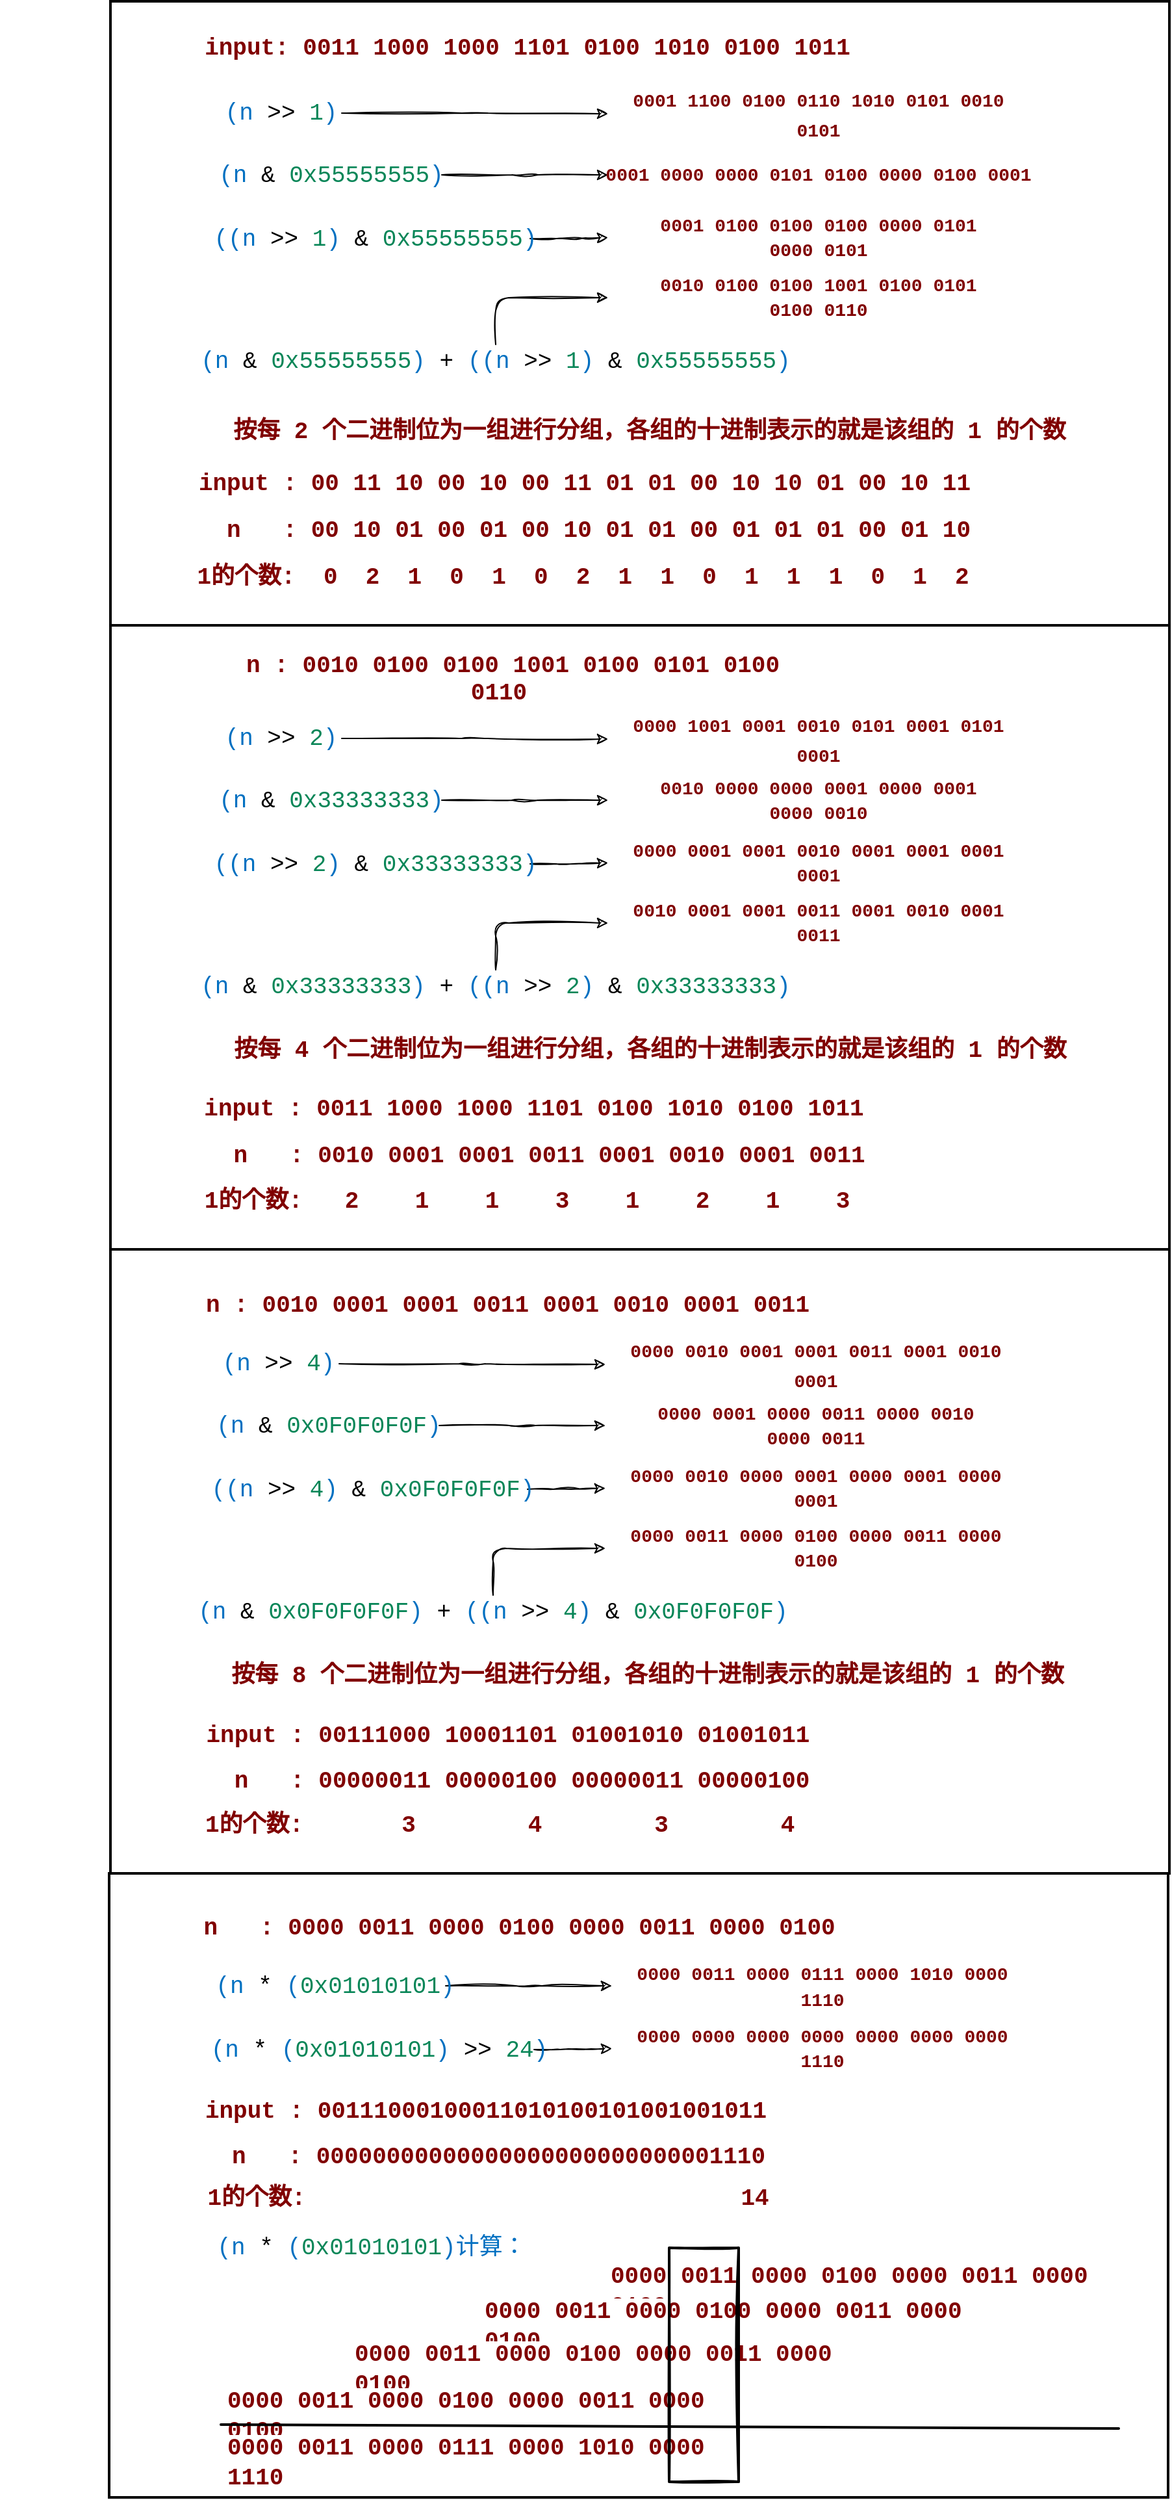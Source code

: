 <mxfile version="18.0.3" type="github">
  <diagram id="TyiRwvARTlcHj0YqI167" name="Page-1">
    <mxGraphModel dx="1642" dy="884" grid="0" gridSize="12" guides="1" tooltips="1" connect="1" arrows="1" fold="1" page="0" pageScale="1" pageWidth="827" pageHeight="1169" math="0" shadow="0">
      <root>
        <mxCell id="0" />
        <mxCell id="1" parent="0" />
        <mxCell id="M0y0zlbj2SUJRoKViv4J-244" value="" style="rounded=0;whiteSpace=wrap;html=1;sketch=0;fontSize=18;strokeWidth=2;fillColor=none;" vertex="1" parent="1">
          <mxGeometry x="-144" y="1296" width="815" height="480" as="geometry" />
        </mxCell>
        <mxCell id="M0y0zlbj2SUJRoKViv4J-130" value="&lt;div style=&quot;font-family: Consolas, &amp;quot;Courier New&amp;quot;, monospace; line-height: 19px;&quot;&gt;&lt;span style=&quot;color: rgb(128, 0, 0); font-weight: bold;&quot;&gt;&lt;font style=&quot;font-size: 18px;&quot;&gt;input:&amp;nbsp;0011&amp;nbsp;1000&amp;nbsp;1000&amp;nbsp;1101&amp;nbsp;0100&amp;nbsp;1010&amp;nbsp;0100&amp;nbsp;1011&lt;/font&gt;&lt;/span&gt;&lt;/div&gt;" style="text;html=1;strokeColor=none;fillColor=none;align=center;verticalAlign=middle;whiteSpace=wrap;rounded=0;sketch=1;" vertex="1" parent="1">
          <mxGeometry x="-60" y="-120" width="476" height="26" as="geometry" />
        </mxCell>
        <mxCell id="M0y0zlbj2SUJRoKViv4J-140" value="" style="edgeStyle=orthogonalEdgeStyle;sketch=1;orthogonalLoop=1;jettySize=auto;html=1;fontSize=18;" edge="1" parent="1" source="M0y0zlbj2SUJRoKViv4J-135" target="M0y0zlbj2SUJRoKViv4J-139">
          <mxGeometry relative="1" as="geometry" />
        </mxCell>
        <mxCell id="M0y0zlbj2SUJRoKViv4J-135" value="&lt;span style=&quot;font-family: Consolas, &amp;quot;Courier New&amp;quot;, monospace; color: rgb(0, 112, 193);&quot;&gt;(n&amp;nbsp;&lt;/span&gt;&lt;span style=&quot;font-family: Consolas, &amp;quot;Courier New&amp;quot;, monospace;&quot;&gt;&amp;amp;&lt;/span&gt;&lt;span style=&quot;font-family: Consolas, &amp;quot;Courier New&amp;quot;, monospace; color: rgb(0, 112, 193);&quot;&gt;&amp;nbsp;&lt;/span&gt;&lt;span style=&quot;font-family: Consolas, &amp;quot;Courier New&amp;quot;, monospace; color: rgb(9, 134, 88);&quot;&gt;0x55555555&lt;/span&gt;&lt;span style=&quot;font-family: Consolas, &amp;quot;Courier New&amp;quot;, monospace; color: rgb(0, 112, 193);&quot;&gt;)&lt;/span&gt;" style="text;html=1;strokeColor=none;fillColor=none;align=center;verticalAlign=middle;whiteSpace=wrap;rounded=0;sketch=1;fontSize=18;" vertex="1" parent="1">
          <mxGeometry x="-58" y="-26" width="170" height="31" as="geometry" />
        </mxCell>
        <mxCell id="M0y0zlbj2SUJRoKViv4J-146" value="" style="edgeStyle=orthogonalEdgeStyle;sketch=1;orthogonalLoop=1;jettySize=auto;html=1;fontSize=18;" edge="1" parent="1" source="M0y0zlbj2SUJRoKViv4J-136" target="M0y0zlbj2SUJRoKViv4J-145">
          <mxGeometry relative="1" as="geometry" />
        </mxCell>
        <mxCell id="M0y0zlbj2SUJRoKViv4J-136" value="&lt;span style=&quot;font-family: Consolas, &amp;quot;Courier New&amp;quot;, monospace; color: rgb(0, 112, 193);&quot;&gt;(n&amp;nbsp;&lt;/span&gt;&lt;span style=&quot;font-family: Consolas, &amp;quot;Courier New&amp;quot;, monospace;&quot;&gt;&amp;gt;&amp;gt;&lt;/span&gt;&lt;span style=&quot;font-family: Consolas, &amp;quot;Courier New&amp;quot;, monospace; color: rgb(0, 112, 193);&quot;&gt;&amp;nbsp;&lt;/span&gt;&lt;span style=&quot;font-family: Consolas, &amp;quot;Courier New&amp;quot;, monospace; color: rgb(9, 134, 88);&quot;&gt;1&lt;/span&gt;&lt;span style=&quot;font-family: Consolas, &amp;quot;Courier New&amp;quot;, monospace; color: rgb(0, 112, 193);&quot;&gt;)&lt;/span&gt;" style="text;html=1;strokeColor=none;fillColor=none;align=center;verticalAlign=middle;whiteSpace=wrap;rounded=0;sketch=1;fontSize=18;" vertex="1" parent="1">
          <mxGeometry x="-58" y="-74" width="93" height="32" as="geometry" />
        </mxCell>
        <mxCell id="M0y0zlbj2SUJRoKViv4J-149" value="" style="edgeStyle=orthogonalEdgeStyle;sketch=1;orthogonalLoop=1;jettySize=auto;html=1;fontSize=14;" edge="1" parent="1" source="M0y0zlbj2SUJRoKViv4J-137" target="M0y0zlbj2SUJRoKViv4J-148">
          <mxGeometry relative="1" as="geometry" />
        </mxCell>
        <mxCell id="M0y0zlbj2SUJRoKViv4J-137" value="&lt;span style=&quot;font-family: Consolas, &amp;quot;Courier New&amp;quot;, monospace; color: rgb(0, 112, 193);&quot;&gt;((n&amp;nbsp;&lt;/span&gt;&lt;span style=&quot;font-family: Consolas, &amp;quot;Courier New&amp;quot;, monospace;&quot;&gt;&amp;gt;&amp;gt;&lt;/span&gt;&lt;span style=&quot;font-family: Consolas, &amp;quot;Courier New&amp;quot;, monospace; color: rgb(0, 112, 193);&quot;&gt;&amp;nbsp;&lt;/span&gt;&lt;span style=&quot;font-family: Consolas, &amp;quot;Courier New&amp;quot;, monospace; color: rgb(9, 134, 88);&quot;&gt;1&lt;/span&gt;&lt;span style=&quot;font-family: Consolas, &amp;quot;Courier New&amp;quot;, monospace; color: rgb(0, 112, 193);&quot;&gt;)&amp;nbsp;&lt;/span&gt;&lt;span style=&quot;font-family: Consolas, &amp;quot;Courier New&amp;quot;, monospace;&quot;&gt;&amp;amp;&lt;/span&gt;&lt;span style=&quot;font-family: Consolas, &amp;quot;Courier New&amp;quot;, monospace; color: rgb(0, 112, 193);&quot;&gt;&amp;nbsp;&lt;/span&gt;&lt;span style=&quot;font-family: Consolas, &amp;quot;Courier New&amp;quot;, monospace; color: rgb(9, 134, 88);&quot;&gt;0x55555555&lt;/span&gt;&lt;span style=&quot;font-family: Consolas, &amp;quot;Courier New&amp;quot;, monospace; color: rgb(0, 112, 193);&quot;&gt;)&lt;/span&gt;" style="text;html=1;strokeColor=none;fillColor=none;align=center;verticalAlign=middle;whiteSpace=wrap;rounded=0;sketch=1;fontSize=18;" vertex="1" parent="1">
          <mxGeometry x="-58" y="22" width="238" height="33" as="geometry" />
        </mxCell>
        <mxCell id="M0y0zlbj2SUJRoKViv4J-154" style="edgeStyle=orthogonalEdgeStyle;sketch=1;orthogonalLoop=1;jettySize=auto;html=1;entryX=0;entryY=0.5;entryDx=0;entryDy=0;fontSize=14;" edge="1" parent="1" source="M0y0zlbj2SUJRoKViv4J-138" target="M0y0zlbj2SUJRoKViv4J-152">
          <mxGeometry relative="1" as="geometry" />
        </mxCell>
        <mxCell id="M0y0zlbj2SUJRoKViv4J-138" value="&lt;span style=&quot;font-family: Consolas, &amp;quot;Courier New&amp;quot;, monospace; color: rgb(0, 112, 193);&quot;&gt;(n&amp;nbsp;&lt;/span&gt;&lt;span style=&quot;font-family: Consolas, &amp;quot;Courier New&amp;quot;, monospace;&quot;&gt;&amp;amp;&lt;/span&gt;&lt;span style=&quot;font-family: Consolas, &amp;quot;Courier New&amp;quot;, monospace; color: rgb(0, 112, 193);&quot;&gt;&amp;nbsp;&lt;/span&gt;&lt;span style=&quot;font-family: Consolas, &amp;quot;Courier New&amp;quot;, monospace; color: rgb(9, 134, 88);&quot;&gt;0x55555555&lt;/span&gt;&lt;span style=&quot;font-family: Consolas, &amp;quot;Courier New&amp;quot;, monospace; color: rgb(0, 112, 193);&quot;&gt;)&amp;nbsp;&lt;/span&gt;&lt;span style=&quot;font-family: Consolas, &amp;quot;Courier New&amp;quot;, monospace;&quot;&gt;+&lt;/span&gt;&lt;span style=&quot;font-family: Consolas, &amp;quot;Courier New&amp;quot;, monospace; color: rgb(0, 112, 193);&quot;&gt;&amp;nbsp;((n&amp;nbsp;&lt;/span&gt;&lt;span style=&quot;font-family: Consolas, &amp;quot;Courier New&amp;quot;, monospace;&quot;&gt;&amp;gt;&amp;gt;&lt;/span&gt;&lt;span style=&quot;font-family: Consolas, &amp;quot;Courier New&amp;quot;, monospace; color: rgb(0, 112, 193);&quot;&gt;&amp;nbsp;&lt;/span&gt;&lt;span style=&quot;font-family: Consolas, &amp;quot;Courier New&amp;quot;, monospace; color: rgb(9, 134, 88);&quot;&gt;1&lt;/span&gt;&lt;span style=&quot;font-family: Consolas, &amp;quot;Courier New&amp;quot;, monospace; color: rgb(0, 112, 193);&quot;&gt;)&amp;nbsp;&lt;/span&gt;&lt;span style=&quot;font-family: Consolas, &amp;quot;Courier New&amp;quot;, monospace;&quot;&gt;&amp;amp;&lt;/span&gt;&lt;span style=&quot;font-family: Consolas, &amp;quot;Courier New&amp;quot;, monospace; color: rgb(0, 112, 193);&quot;&gt;&amp;nbsp;&lt;/span&gt;&lt;span style=&quot;font-family: Consolas, &amp;quot;Courier New&amp;quot;, monospace; color: rgb(9, 134, 88);&quot;&gt;0x55555555&lt;/span&gt;&lt;span style=&quot;font-family: Consolas, &amp;quot;Courier New&amp;quot;, monospace; color: rgb(0, 112, 193);&quot;&gt;)&lt;/span&gt;" style="text;html=1;strokeColor=none;fillColor=none;align=center;verticalAlign=middle;whiteSpace=wrap;rounded=0;sketch=1;fontSize=18;" vertex="1" parent="1">
          <mxGeometry x="-72" y="120" width="451" height="26" as="geometry" />
        </mxCell>
        <mxCell id="M0y0zlbj2SUJRoKViv4J-139" value="&lt;div style=&quot;font-family: Consolas, &amp;quot;Courier New&amp;quot;, monospace; font-size: 14px; line-height: 19px;&quot;&gt;&lt;span style=&quot;color: #800000;font-weight: bold;&quot;&gt;0001&amp;nbsp;0000&amp;nbsp;0000&amp;nbsp;0101&amp;nbsp;0100&amp;nbsp;0000&amp;nbsp;0100&amp;nbsp;0001&lt;/span&gt;&lt;/div&gt;" style="text;html=1;strokeColor=none;fillColor=none;align=center;verticalAlign=middle;whiteSpace=wrap;rounded=0;sketch=1;fontSize=18;" vertex="1" parent="1">
          <mxGeometry x="240" y="-21.75" width="324" height="22.5" as="geometry" />
        </mxCell>
        <mxCell id="M0y0zlbj2SUJRoKViv4J-145" value="&lt;span style=&quot;color: rgb(128, 0, 0); font-family: Consolas, &amp;quot;Courier New&amp;quot;, monospace; font-weight: 700;&quot;&gt;&lt;font style=&quot;font-size: 14px;&quot;&gt;0001 1100 0100 0110 1010 0101 0010 0101&lt;/font&gt;&lt;/span&gt;" style="text;html=1;strokeColor=none;fillColor=none;align=center;verticalAlign=middle;whiteSpace=wrap;rounded=0;sketch=1;fontSize=18;" vertex="1" parent="1">
          <mxGeometry x="240" y="-73" width="324" height="31" as="geometry" />
        </mxCell>
        <mxCell id="M0y0zlbj2SUJRoKViv4J-148" value="&lt;div style=&quot;font-family: Consolas, &amp;quot;Courier New&amp;quot;, monospace; line-height: 19px;&quot;&gt;&lt;span style=&quot;color: #800000;font-weight: bold;&quot;&gt;0001&amp;nbsp;0100&amp;nbsp;0100&amp;nbsp;0100&amp;nbsp;0000&amp;nbsp;0101 0000&amp;nbsp;0101&lt;/span&gt;&lt;/div&gt;" style="text;html=1;strokeColor=none;fillColor=none;align=center;verticalAlign=middle;whiteSpace=wrap;rounded=0;sketch=1;fontSize=14;" vertex="1" parent="1">
          <mxGeometry x="240" y="26.5" width="324" height="22.5" as="geometry" />
        </mxCell>
        <mxCell id="M0y0zlbj2SUJRoKViv4J-152" value="&lt;div style=&quot;font-family: Consolas, &amp;quot;Courier New&amp;quot;, monospace; line-height: 19px;&quot;&gt;&lt;span style=&quot;color: #800000;font-weight: bold;&quot;&gt;0010&amp;nbsp;0100&amp;nbsp;0100 1001 0100&amp;nbsp;0101 0100&amp;nbsp;0110&lt;/span&gt;&lt;/div&gt;" style="text;html=1;strokeColor=none;fillColor=none;align=center;verticalAlign=middle;whiteSpace=wrap;rounded=0;sketch=1;fontSize=14;" vertex="1" parent="1">
          <mxGeometry x="240" y="72" width="324" height="24" as="geometry" />
        </mxCell>
        <mxCell id="M0y0zlbj2SUJRoKViv4J-155" value="&lt;div style=&quot;font-family: Consolas, &amp;quot;Courier New&amp;quot;, monospace; line-height: 19px;&quot;&gt;&lt;span style=&quot;color: rgb(128, 0, 0);&quot;&gt;&lt;b&gt;&lt;font style=&quot;font-size: 18px;&quot;&gt;按每&amp;nbsp;2&amp;nbsp;个二进制位为一组进行分组，各组的十进制表示的就是该组的 1 的个数&lt;/font&gt;&lt;/b&gt;&lt;/span&gt;&lt;/div&gt;" style="text;html=1;strokeColor=none;fillColor=none;align=center;verticalAlign=middle;whiteSpace=wrap;rounded=0;sketch=1;fontSize=14;" vertex="1" parent="1">
          <mxGeometry x="-88" y="159" width="720" height="56" as="geometry" />
        </mxCell>
        <mxCell id="M0y0zlbj2SUJRoKViv4J-156" value="&lt;div style=&quot;font-family: Consolas, &amp;quot;Courier New&amp;quot;, monospace; line-height: 19px;&quot;&gt;&lt;span style=&quot;color: rgb(128, 0, 0); font-weight: bold;&quot;&gt;&lt;font style=&quot;font-size: 18px;&quot;&gt;input :&amp;nbsp;00 11&amp;nbsp;10 00&amp;nbsp;10 00&amp;nbsp;11 01&amp;nbsp;01 00&amp;nbsp;10 10&amp;nbsp;01 00&amp;nbsp;10 11&lt;/font&gt;&lt;/span&gt;&lt;/div&gt;" style="text;html=1;strokeColor=none;fillColor=none;align=center;verticalAlign=middle;whiteSpace=wrap;rounded=0;sketch=1;" vertex="1" parent="1">
          <mxGeometry x="-143" y="216" width="730" height="24" as="geometry" />
        </mxCell>
        <mxCell id="M0y0zlbj2SUJRoKViv4J-157" value="&lt;div style=&quot;font-family: Consolas, &amp;quot;Courier New&amp;quot;, monospace; line-height: 19px;&quot;&gt;&lt;span style=&quot;color: rgb(128, 0, 0); font-weight: bold;&quot;&gt;&lt;font style=&quot;font-size: 18px;&quot;&gt;&amp;nbsp; n&amp;nbsp; &amp;nbsp;:&amp;nbsp;00 10 01 00 01 00&amp;nbsp;10 01&amp;nbsp;01 00 01 01 01 00 01 10&lt;/font&gt;&lt;/span&gt;&lt;/div&gt;" style="text;html=1;strokeColor=none;fillColor=none;align=center;verticalAlign=middle;whiteSpace=wrap;rounded=0;sketch=1;" vertex="1" parent="1">
          <mxGeometry x="-143" y="252" width="730" height="24" as="geometry" />
        </mxCell>
        <mxCell id="M0y0zlbj2SUJRoKViv4J-158" value="&lt;div style=&quot;font-family: Consolas, &amp;quot;Courier New&amp;quot;, monospace; line-height: 19px;&quot;&gt;&lt;span style=&quot;color: rgb(128, 0, 0); font-weight: bold;&quot;&gt;&lt;font style=&quot;font-size: 18px;&quot;&gt;&amp;nbsp; 1的个数:&amp;nbsp; 0&amp;nbsp; 2&amp;nbsp; 1&amp;nbsp; 0&amp;nbsp; 1&amp;nbsp; 0&amp;nbsp; 2&amp;nbsp; 1&amp;nbsp; 1&amp;nbsp; 0&amp;nbsp; 1&amp;nbsp; 1&amp;nbsp; 1&amp;nbsp; 0&amp;nbsp; 1&amp;nbsp; 2&lt;/font&gt;&lt;/span&gt;&lt;/div&gt;" style="text;html=1;strokeColor=none;fillColor=none;align=center;verticalAlign=middle;whiteSpace=wrap;rounded=0;sketch=1;" vertex="1" parent="1">
          <mxGeometry x="-155" y="288" width="730" height="24" as="geometry" />
        </mxCell>
        <mxCell id="M0y0zlbj2SUJRoKViv4J-177" value="" style="edgeStyle=orthogonalEdgeStyle;sketch=1;orthogonalLoop=1;jettySize=auto;html=1;fontSize=18;" edge="1" source="M0y0zlbj2SUJRoKViv4J-178" target="M0y0zlbj2SUJRoKViv4J-185" parent="1">
          <mxGeometry relative="1" as="geometry" />
        </mxCell>
        <mxCell id="M0y0zlbj2SUJRoKViv4J-178" value="&lt;span style=&quot;font-family: Consolas, &amp;quot;Courier New&amp;quot;, monospace; color: rgb(0, 112, 193);&quot;&gt;(n&amp;nbsp;&lt;/span&gt;&lt;span style=&quot;font-family: Consolas, &amp;quot;Courier New&amp;quot;, monospace;&quot;&gt;&amp;amp;&lt;/span&gt;&lt;span style=&quot;font-family: Consolas, &amp;quot;Courier New&amp;quot;, monospace; color: rgb(0, 112, 193);&quot;&gt;&amp;nbsp;&lt;/span&gt;&lt;span style=&quot;font-family: Consolas, &amp;quot;Courier New&amp;quot;, monospace; color: rgb(9, 134, 88);&quot;&gt;0x33333333&lt;/span&gt;&lt;span style=&quot;font-family: Consolas, &amp;quot;Courier New&amp;quot;, monospace; color: rgb(0, 112, 193);&quot;&gt;)&lt;/span&gt;" style="text;html=1;strokeColor=none;fillColor=none;align=center;verticalAlign=middle;whiteSpace=wrap;rounded=0;sketch=1;fontSize=18;" vertex="1" parent="1">
          <mxGeometry x="-58" y="455" width="170" height="31" as="geometry" />
        </mxCell>
        <mxCell id="M0y0zlbj2SUJRoKViv4J-179" value="" style="edgeStyle=orthogonalEdgeStyle;sketch=1;orthogonalLoop=1;jettySize=auto;html=1;fontSize=18;" edge="1" source="M0y0zlbj2SUJRoKViv4J-180" target="M0y0zlbj2SUJRoKViv4J-186" parent="1">
          <mxGeometry relative="1" as="geometry" />
        </mxCell>
        <mxCell id="M0y0zlbj2SUJRoKViv4J-180" value="&lt;span style=&quot;font-family: Consolas, &amp;quot;Courier New&amp;quot;, monospace; color: rgb(0, 112, 193);&quot;&gt;(n&amp;nbsp;&lt;/span&gt;&lt;span style=&quot;font-family: Consolas, &amp;quot;Courier New&amp;quot;, monospace;&quot;&gt;&amp;gt;&amp;gt;&lt;/span&gt;&lt;span style=&quot;font-family: Consolas, &amp;quot;Courier New&amp;quot;, monospace; color: rgb(0, 112, 193);&quot;&gt;&amp;nbsp;&lt;/span&gt;&lt;span style=&quot;font-family: Consolas, &amp;quot;Courier New&amp;quot;, monospace;&quot;&gt;&lt;font color=&quot;#098658&quot;&gt;2&lt;/font&gt;&lt;/span&gt;&lt;span style=&quot;font-family: Consolas, &amp;quot;Courier New&amp;quot;, monospace; color: rgb(0, 112, 193);&quot;&gt;)&lt;/span&gt;" style="text;html=1;strokeColor=none;fillColor=none;align=center;verticalAlign=middle;whiteSpace=wrap;rounded=0;sketch=1;fontSize=18;" vertex="1" parent="1">
          <mxGeometry x="-58" y="407" width="93" height="32" as="geometry" />
        </mxCell>
        <mxCell id="M0y0zlbj2SUJRoKViv4J-181" value="" style="edgeStyle=orthogonalEdgeStyle;sketch=1;orthogonalLoop=1;jettySize=auto;html=1;fontSize=14;" edge="1" source="M0y0zlbj2SUJRoKViv4J-182" target="M0y0zlbj2SUJRoKViv4J-187" parent="1">
          <mxGeometry relative="1" as="geometry" />
        </mxCell>
        <mxCell id="M0y0zlbj2SUJRoKViv4J-182" value="&lt;span style=&quot;font-family: Consolas, &amp;quot;Courier New&amp;quot;, monospace; color: rgb(0, 112, 193);&quot;&gt;((n&amp;nbsp;&lt;/span&gt;&lt;span style=&quot;font-family: Consolas, &amp;quot;Courier New&amp;quot;, monospace;&quot;&gt;&amp;gt;&amp;gt;&lt;/span&gt;&lt;span style=&quot;font-family: Consolas, &amp;quot;Courier New&amp;quot;, monospace; color: rgb(0, 112, 193);&quot;&gt;&amp;nbsp;&lt;/span&gt;&lt;span style=&quot;font-family: Consolas, &amp;quot;Courier New&amp;quot;, monospace; color: rgb(9, 134, 88);&quot;&gt;2&lt;/span&gt;&lt;span style=&quot;font-family: Consolas, &amp;quot;Courier New&amp;quot;, monospace; color: rgb(0, 112, 193);&quot;&gt;)&amp;nbsp;&lt;/span&gt;&lt;span style=&quot;font-family: Consolas, &amp;quot;Courier New&amp;quot;, monospace;&quot;&gt;&amp;amp;&lt;/span&gt;&lt;span style=&quot;font-family: Consolas, &amp;quot;Courier New&amp;quot;, monospace; color: rgb(0, 112, 193);&quot;&gt;&amp;nbsp;&lt;/span&gt;&lt;span style=&quot;font-family: Consolas, &amp;quot;Courier New&amp;quot;, monospace; color: rgb(9, 134, 88);&quot;&gt;0x33333333&lt;/span&gt;&lt;span style=&quot;font-family: Consolas, &amp;quot;Courier New&amp;quot;, monospace; color: rgb(0, 112, 193);&quot;&gt;)&lt;/span&gt;" style="text;html=1;strokeColor=none;fillColor=none;align=center;verticalAlign=middle;whiteSpace=wrap;rounded=0;sketch=1;fontSize=18;" vertex="1" parent="1">
          <mxGeometry x="-58" y="503" width="238" height="33" as="geometry" />
        </mxCell>
        <mxCell id="M0y0zlbj2SUJRoKViv4J-183" style="edgeStyle=orthogonalEdgeStyle;sketch=1;orthogonalLoop=1;jettySize=auto;html=1;entryX=0;entryY=0.5;entryDx=0;entryDy=0;fontSize=14;" edge="1" source="M0y0zlbj2SUJRoKViv4J-184" target="M0y0zlbj2SUJRoKViv4J-188" parent="1">
          <mxGeometry relative="1" as="geometry" />
        </mxCell>
        <mxCell id="M0y0zlbj2SUJRoKViv4J-184" value="&lt;div style=&quot;font-family: Consolas, &amp;quot;Courier New&amp;quot;, monospace; line-height: 19px;&quot;&gt;&lt;font style=&quot;font-size: 18px;&quot;&gt;&lt;span style=&quot;color: rgb(0, 112, 193);&quot;&gt;(n&amp;nbsp;&lt;/span&gt;&amp;amp;&lt;span style=&quot;color: rgb(0, 112, 193);&quot;&gt;&amp;nbsp;&lt;/span&gt;&lt;span style=&quot;color: rgb(9, 134, 88);&quot;&gt;0x33333333&lt;/span&gt;&lt;span style=&quot;color: rgb(0, 112, 193);&quot;&gt;)&amp;nbsp;&lt;/span&gt;+&lt;span style=&quot;color: rgb(0, 112, 193);&quot;&gt;&amp;nbsp;((n&amp;nbsp;&lt;/span&gt;&amp;gt;&amp;gt;&lt;span style=&quot;color: rgb(0, 112, 193);&quot;&gt;&amp;nbsp;&lt;/span&gt;&lt;span style=&quot;color: rgb(9, 134, 88);&quot;&gt;2&lt;/span&gt;&lt;span style=&quot;color: rgb(0, 112, 193);&quot;&gt;)&amp;nbsp;&lt;/span&gt;&amp;amp;&lt;span style=&quot;color: rgb(0, 112, 193);&quot;&gt;&amp;nbsp;&lt;/span&gt;&lt;span style=&quot;color: rgb(9, 134, 88);&quot;&gt;0x33333333&lt;/span&gt;&lt;span style=&quot;color: rgb(0, 112, 193);&quot;&gt;)&lt;/span&gt;&lt;/font&gt;&lt;/div&gt;" style="text;html=1;strokeColor=none;fillColor=none;align=center;verticalAlign=middle;whiteSpace=wrap;rounded=0;sketch=1;fontSize=18;" vertex="1" parent="1">
          <mxGeometry x="-72" y="601" width="451" height="26" as="geometry" />
        </mxCell>
        <mxCell id="M0y0zlbj2SUJRoKViv4J-185" value="&lt;div style=&quot;font-family: Consolas, &amp;quot;Courier New&amp;quot;, monospace; font-size: 14px; line-height: 19px;&quot;&gt;&lt;span style=&quot;color: #800000;font-weight: bold;&quot;&gt;0010 0000&amp;nbsp;0000&amp;nbsp;0001&amp;nbsp;0000&amp;nbsp;0001 0000&amp;nbsp;0010&lt;/span&gt;&lt;/div&gt;" style="text;html=1;strokeColor=none;fillColor=none;align=center;verticalAlign=middle;whiteSpace=wrap;rounded=0;sketch=1;fontSize=18;" vertex="1" parent="1">
          <mxGeometry x="240" y="459.25" width="324" height="22.5" as="geometry" />
        </mxCell>
        <mxCell id="M0y0zlbj2SUJRoKViv4J-186" value="&lt;span style=&quot;color: rgb(128, 0, 0); font-family: Consolas, &amp;quot;Courier New&amp;quot;, monospace; font-weight: 700;&quot;&gt;&lt;font style=&quot;font-size: 14px;&quot;&gt;0000 1001 0001 0010 0101 0001 0101 0001&lt;/font&gt;&lt;/span&gt;" style="text;html=1;strokeColor=none;fillColor=none;align=center;verticalAlign=middle;whiteSpace=wrap;rounded=0;sketch=1;fontSize=18;" vertex="1" parent="1">
          <mxGeometry x="240" y="408" width="324" height="31" as="geometry" />
        </mxCell>
        <mxCell id="M0y0zlbj2SUJRoKViv4J-187" value="&lt;div style=&quot;font-family: Consolas, &amp;quot;Courier New&amp;quot;, monospace; line-height: 19px;&quot;&gt;&lt;span style=&quot;color: #800000;font-weight: bold;&quot;&gt;0000 0001 0001 0010&amp;nbsp;0001 0001 0001 0001&lt;/span&gt;&lt;/div&gt;" style="text;html=1;strokeColor=none;fillColor=none;align=center;verticalAlign=middle;whiteSpace=wrap;rounded=0;sketch=1;fontSize=14;" vertex="1" parent="1">
          <mxGeometry x="240" y="507.5" width="324" height="22.5" as="geometry" />
        </mxCell>
        <mxCell id="M0y0zlbj2SUJRoKViv4J-188" value="&lt;div style=&quot;font-family: Consolas, &amp;quot;Courier New&amp;quot;, monospace; line-height: 19px;&quot;&gt;&lt;span style=&quot;color: #800000;font-weight: bold;&quot;&gt;0010&amp;nbsp;0001 0001 0011 0001 0010 0001 0011&lt;/span&gt;&lt;/div&gt;" style="text;html=1;strokeColor=none;fillColor=none;align=center;verticalAlign=middle;whiteSpace=wrap;rounded=0;sketch=1;fontSize=14;" vertex="1" parent="1">
          <mxGeometry x="240" y="553" width="324" height="24" as="geometry" />
        </mxCell>
        <mxCell id="M0y0zlbj2SUJRoKViv4J-189" value="&lt;div style=&quot;font-family: Consolas, &amp;quot;Courier New&amp;quot;, monospace; line-height: 19px;&quot;&gt;&lt;span style=&quot;color: rgb(128, 0, 0);&quot;&gt;&lt;b&gt;&lt;font style=&quot;font-size: 18px;&quot;&gt;按每 4 个二进制位为一组进行分组，各组的十进制表示的就是该组的 1 的个数&lt;/font&gt;&lt;/b&gt;&lt;/span&gt;&lt;/div&gt;" style="text;html=1;strokeColor=none;fillColor=none;align=center;verticalAlign=middle;whiteSpace=wrap;rounded=0;sketch=1;fontSize=14;" vertex="1" parent="1">
          <mxGeometry x="-88" y="641" width="721" height="44" as="geometry" />
        </mxCell>
        <mxCell id="M0y0zlbj2SUJRoKViv4J-190" value="&lt;div style=&quot;font-family: Consolas, &amp;quot;Courier New&amp;quot;, monospace; line-height: 19px;&quot;&gt;&lt;span style=&quot;color: rgb(128, 0, 0); font-weight: bold;&quot;&gt;&lt;font style=&quot;font-size: 18px;&quot;&gt;input :&amp;nbsp;0011&amp;nbsp;1000&amp;nbsp;1000&amp;nbsp;1101&amp;nbsp;0100&amp;nbsp;1010&amp;nbsp;0100&amp;nbsp;1011&lt;/font&gt;&lt;/span&gt;&lt;/div&gt;" style="text;html=1;strokeColor=none;fillColor=none;align=center;verticalAlign=middle;whiteSpace=wrap;rounded=0;sketch=1;" vertex="1" parent="1">
          <mxGeometry x="-182" y="697" width="730" height="24" as="geometry" />
        </mxCell>
        <mxCell id="M0y0zlbj2SUJRoKViv4J-191" value="&lt;div style=&quot;font-family: Consolas, &amp;quot;Courier New&amp;quot;, monospace; line-height: 19px;&quot;&gt;&lt;span style=&quot;color: rgb(128, 0, 0); font-weight: bold;&quot;&gt;&lt;font style=&quot;font-size: 18px;&quot;&gt;&amp;nbsp; n&amp;nbsp; &amp;nbsp;:&amp;nbsp;0010 0001 0001 0011 0001 0010 0001 0011&lt;/font&gt;&lt;/span&gt;&lt;/div&gt;" style="text;html=1;strokeColor=none;fillColor=none;align=center;verticalAlign=middle;whiteSpace=wrap;rounded=0;sketch=1;" vertex="1" parent="1">
          <mxGeometry x="-181" y="733" width="730" height="24" as="geometry" />
        </mxCell>
        <mxCell id="M0y0zlbj2SUJRoKViv4J-192" value="&lt;div style=&quot;font-family: Consolas, &amp;quot;Courier New&amp;quot;, monospace; line-height: 19px;&quot;&gt;&lt;span style=&quot;color: rgb(128, 0, 0); font-weight: bold;&quot;&gt;&lt;font style=&quot;font-size: 18px;&quot;&gt;&amp;nbsp; 1的个数:&amp;nbsp; &amp;nbsp;2&amp;nbsp; &amp;nbsp; 1&amp;nbsp; &amp;nbsp; 1&amp;nbsp; &amp;nbsp; 3&amp;nbsp; &amp;nbsp; 1&amp;nbsp; &amp;nbsp; 2&amp;nbsp; &amp;nbsp; 1&amp;nbsp; &amp;nbsp; 3&lt;/font&gt;&lt;/span&gt;&lt;/div&gt;" style="text;html=1;strokeColor=none;fillColor=none;align=center;verticalAlign=middle;whiteSpace=wrap;rounded=0;sketch=1;" vertex="1" parent="1">
          <mxGeometry x="-198" y="768" width="730" height="24" as="geometry" />
        </mxCell>
        <mxCell id="M0y0zlbj2SUJRoKViv4J-194" value="&lt;div style=&quot;font-family: Consolas, &amp;quot;Courier New&amp;quot;, monospace; line-height: 19px;&quot;&gt;&lt;span style=&quot;color: rgb(128, 0, 0); font-weight: bold;&quot;&gt;&lt;font style=&quot;font-size: 18px;&quot;&gt;&amp;nbsp; n :&amp;nbsp;0010 0100 0100&amp;nbsp;1001&amp;nbsp;0100 0101 0100 0110&lt;/font&gt;&lt;/span&gt;&lt;/div&gt;" style="text;html=1;strokeColor=none;fillColor=none;align=center;verticalAlign=middle;whiteSpace=wrap;rounded=0;sketch=1;" vertex="1" parent="1">
          <mxGeometry x="-88" y="363" width="487.5" height="29" as="geometry" />
        </mxCell>
        <mxCell id="M0y0zlbj2SUJRoKViv4J-196" value="" style="edgeStyle=orthogonalEdgeStyle;sketch=1;orthogonalLoop=1;jettySize=auto;html=1;fontSize=18;" edge="1" source="M0y0zlbj2SUJRoKViv4J-197" target="M0y0zlbj2SUJRoKViv4J-204" parent="1">
          <mxGeometry relative="1" as="geometry" />
        </mxCell>
        <mxCell id="M0y0zlbj2SUJRoKViv4J-197" value="&lt;span style=&quot;font-family: Consolas, &amp;quot;Courier New&amp;quot;, monospace; color: rgb(0, 112, 193);&quot;&gt;(n&amp;nbsp;&lt;/span&gt;&lt;span style=&quot;font-family: Consolas, &amp;quot;Courier New&amp;quot;, monospace;&quot;&gt;&amp;amp;&lt;/span&gt;&lt;span style=&quot;font-family: Consolas, &amp;quot;Courier New&amp;quot;, monospace; color: rgb(0, 112, 193);&quot;&gt;&amp;nbsp;&lt;/span&gt;&lt;span style=&quot;font-family: Consolas, &amp;quot;Courier New&amp;quot;, monospace; color: rgb(9, 134, 88);&quot;&gt;0x0F0F0F0F&lt;/span&gt;&lt;span style=&quot;font-family: Consolas, &amp;quot;Courier New&amp;quot;, monospace; color: rgb(0, 112, 193);&quot;&gt;)&lt;/span&gt;" style="text;html=1;strokeColor=none;fillColor=none;align=center;verticalAlign=middle;whiteSpace=wrap;rounded=0;sketch=1;fontSize=18;" vertex="1" parent="1">
          <mxGeometry x="-60" y="936" width="170" height="31" as="geometry" />
        </mxCell>
        <mxCell id="M0y0zlbj2SUJRoKViv4J-198" value="" style="edgeStyle=orthogonalEdgeStyle;sketch=1;orthogonalLoop=1;jettySize=auto;html=1;fontSize=18;" edge="1" source="M0y0zlbj2SUJRoKViv4J-199" target="M0y0zlbj2SUJRoKViv4J-205" parent="1">
          <mxGeometry relative="1" as="geometry" />
        </mxCell>
        <mxCell id="M0y0zlbj2SUJRoKViv4J-199" value="&lt;span style=&quot;font-family: Consolas, &amp;quot;Courier New&amp;quot;, monospace; color: rgb(0, 112, 193);&quot;&gt;(n&amp;nbsp;&lt;/span&gt;&lt;span style=&quot;font-family: Consolas, &amp;quot;Courier New&amp;quot;, monospace;&quot;&gt;&amp;gt;&amp;gt;&lt;/span&gt;&lt;span style=&quot;font-family: Consolas, &amp;quot;Courier New&amp;quot;, monospace; color: rgb(0, 112, 193);&quot;&gt;&amp;nbsp;&lt;/span&gt;&lt;span style=&quot;font-family: Consolas, &amp;quot;Courier New&amp;quot;, monospace;&quot;&gt;&lt;font color=&quot;#098658&quot;&gt;4&lt;/font&gt;&lt;/span&gt;&lt;span style=&quot;font-family: Consolas, &amp;quot;Courier New&amp;quot;, monospace; color: rgb(0, 112, 193);&quot;&gt;)&lt;/span&gt;" style="text;html=1;strokeColor=none;fillColor=none;align=center;verticalAlign=middle;whiteSpace=wrap;rounded=0;sketch=1;fontSize=18;" vertex="1" parent="1">
          <mxGeometry x="-60" y="888" width="93" height="32" as="geometry" />
        </mxCell>
        <mxCell id="M0y0zlbj2SUJRoKViv4J-200" value="" style="edgeStyle=orthogonalEdgeStyle;sketch=1;orthogonalLoop=1;jettySize=auto;html=1;fontSize=14;" edge="1" source="M0y0zlbj2SUJRoKViv4J-201" target="M0y0zlbj2SUJRoKViv4J-206" parent="1">
          <mxGeometry relative="1" as="geometry" />
        </mxCell>
        <mxCell id="M0y0zlbj2SUJRoKViv4J-201" value="&lt;span style=&quot;font-family: Consolas, &amp;quot;Courier New&amp;quot;, monospace; color: rgb(0, 112, 193);&quot;&gt;((n&amp;nbsp;&lt;/span&gt;&lt;span style=&quot;font-family: Consolas, &amp;quot;Courier New&amp;quot;, monospace;&quot;&gt;&amp;gt;&amp;gt;&lt;/span&gt;&lt;span style=&quot;font-family: Consolas, &amp;quot;Courier New&amp;quot;, monospace; color: rgb(0, 112, 193);&quot;&gt;&amp;nbsp;&lt;/span&gt;&lt;span style=&quot;font-family: Consolas, &amp;quot;Courier New&amp;quot;, monospace; color: rgb(9, 134, 88);&quot;&gt;4&lt;/span&gt;&lt;span style=&quot;font-family: Consolas, &amp;quot;Courier New&amp;quot;, monospace; color: rgb(0, 112, 193);&quot;&gt;)&amp;nbsp;&lt;/span&gt;&lt;span style=&quot;font-family: Consolas, &amp;quot;Courier New&amp;quot;, monospace;&quot;&gt;&amp;amp;&lt;/span&gt;&lt;span style=&quot;font-family: Consolas, &amp;quot;Courier New&amp;quot;, monospace; color: rgb(0, 112, 193);&quot;&gt;&amp;nbsp;&lt;/span&gt;&lt;span style=&quot;font-family: Consolas, &amp;quot;Courier New&amp;quot;, monospace; color: rgb(9, 134, 88);&quot;&gt;0x0F0F0F0F&lt;/span&gt;&lt;span style=&quot;font-family: Consolas, &amp;quot;Courier New&amp;quot;, monospace; color: rgb(0, 112, 193);&quot;&gt;)&lt;/span&gt;" style="text;html=1;strokeColor=none;fillColor=none;align=center;verticalAlign=middle;whiteSpace=wrap;rounded=0;sketch=1;fontSize=18;" vertex="1" parent="1">
          <mxGeometry x="-60" y="984" width="238" height="33" as="geometry" />
        </mxCell>
        <mxCell id="M0y0zlbj2SUJRoKViv4J-202" style="edgeStyle=orthogonalEdgeStyle;sketch=1;orthogonalLoop=1;jettySize=auto;html=1;entryX=0;entryY=0.5;entryDx=0;entryDy=0;fontSize=14;" edge="1" source="M0y0zlbj2SUJRoKViv4J-203" target="M0y0zlbj2SUJRoKViv4J-207" parent="1">
          <mxGeometry relative="1" as="geometry" />
        </mxCell>
        <mxCell id="M0y0zlbj2SUJRoKViv4J-203" value="&lt;div style=&quot;font-family: Consolas, &amp;quot;Courier New&amp;quot;, monospace; line-height: 19px;&quot;&gt;&lt;div style=&quot;line-height: 19px;&quot;&gt;&lt;font style=&quot;font-size: 18px;&quot;&gt;&lt;span style=&quot;color: rgb(0, 112, 193);&quot;&gt;(n&amp;nbsp;&lt;/span&gt;&amp;amp;&lt;span style=&quot;color: rgb(0, 112, 193);&quot;&gt;&amp;nbsp;&lt;/span&gt;&lt;span style=&quot;color: rgb(9, 134, 88);&quot;&gt;0x0F0F0F0F&lt;/span&gt;&lt;span style=&quot;color: rgb(0, 112, 193);&quot;&gt;)&amp;nbsp;&lt;/span&gt;+&lt;span style=&quot;color: rgb(0, 112, 193);&quot;&gt;&amp;nbsp;((n&amp;nbsp;&lt;/span&gt;&amp;gt;&amp;gt;&lt;span style=&quot;color: rgb(0, 112, 193);&quot;&gt;&amp;nbsp;&lt;/span&gt;&lt;span style=&quot;color: rgb(9, 134, 88);&quot;&gt;4&lt;/span&gt;&lt;span style=&quot;color: rgb(0, 112, 193);&quot;&gt;)&amp;nbsp;&lt;/span&gt;&amp;amp;&lt;span style=&quot;color: rgb(0, 112, 193);&quot;&gt;&amp;nbsp;&lt;/span&gt;&lt;span style=&quot;color: rgb(9, 134, 88);&quot;&gt;0x0F0F0F0F&lt;/span&gt;&lt;span style=&quot;color: rgb(0, 112, 193);&quot;&gt;)&lt;/span&gt;&lt;/font&gt;&lt;/div&gt;&lt;/div&gt;" style="text;html=1;strokeColor=none;fillColor=none;align=center;verticalAlign=middle;whiteSpace=wrap;rounded=0;sketch=1;fontSize=18;" vertex="1" parent="1">
          <mxGeometry x="-74" y="1082" width="451" height="26" as="geometry" />
        </mxCell>
        <mxCell id="M0y0zlbj2SUJRoKViv4J-204" value="&lt;div style=&quot;font-family: Consolas, &amp;quot;Courier New&amp;quot;, monospace; font-size: 14px; line-height: 19px;&quot;&gt;&lt;span style=&quot;color: #800000;font-weight: bold;&quot;&gt;0000 0001 0000&amp;nbsp;0011&amp;nbsp;0000&amp;nbsp;0010 0000&amp;nbsp;0011&lt;/span&gt;&lt;/div&gt;" style="text;html=1;strokeColor=none;fillColor=none;align=center;verticalAlign=middle;whiteSpace=wrap;rounded=0;sketch=1;fontSize=18;" vertex="1" parent="1">
          <mxGeometry x="238" y="940.25" width="324" height="22.5" as="geometry" />
        </mxCell>
        <mxCell id="M0y0zlbj2SUJRoKViv4J-205" value="&lt;span style=&quot;color: rgb(128, 0, 0); font-family: Consolas, &amp;quot;Courier New&amp;quot;, monospace; font-weight: 700;&quot;&gt;&lt;font style=&quot;font-size: 14px;&quot;&gt;0000 0010 0001 0001 0011 0001 0010 0001&lt;/font&gt;&lt;/span&gt;" style="text;html=1;strokeColor=none;fillColor=none;align=center;verticalAlign=middle;whiteSpace=wrap;rounded=0;sketch=1;fontSize=18;" vertex="1" parent="1">
          <mxGeometry x="238" y="889" width="324" height="31" as="geometry" />
        </mxCell>
        <mxCell id="M0y0zlbj2SUJRoKViv4J-206" value="&lt;div style=&quot;font-family: Consolas, &amp;quot;Courier New&amp;quot;, monospace; line-height: 19px;&quot;&gt;&lt;span style=&quot;color: #800000;font-weight: bold;&quot;&gt;0000 0010 0000 0001 0000 0001 0000 0001&lt;/span&gt;&lt;/div&gt;" style="text;html=1;strokeColor=none;fillColor=none;align=center;verticalAlign=middle;whiteSpace=wrap;rounded=0;sketch=1;fontSize=14;" vertex="1" parent="1">
          <mxGeometry x="238" y="988.5" width="324" height="22.5" as="geometry" />
        </mxCell>
        <mxCell id="M0y0zlbj2SUJRoKViv4J-207" value="&lt;div style=&quot;font-family: Consolas, &amp;quot;Courier New&amp;quot;, monospace; line-height: 19px;&quot;&gt;&lt;span style=&quot;color: #800000;font-weight: bold;&quot;&gt;0000&amp;nbsp;0011 0000 0100 0000 0011 0000 0100&lt;/span&gt;&lt;/div&gt;" style="text;html=1;strokeColor=none;fillColor=none;align=center;verticalAlign=middle;whiteSpace=wrap;rounded=0;sketch=1;fontSize=14;" vertex="1" parent="1">
          <mxGeometry x="238" y="1034" width="324" height="24" as="geometry" />
        </mxCell>
        <mxCell id="M0y0zlbj2SUJRoKViv4J-208" value="&lt;div style=&quot;font-family: Consolas, &amp;quot;Courier New&amp;quot;, monospace; line-height: 19px;&quot;&gt;&lt;span style=&quot;color: rgb(128, 0, 0);&quot;&gt;&lt;b&gt;&lt;font style=&quot;font-size: 18px;&quot;&gt;按每 8 个二进制位为一组进行分组，各组的十进制表示的就是该组的 1 的个数&lt;/font&gt;&lt;/b&gt;&lt;/span&gt;&lt;/div&gt;" style="text;html=1;strokeColor=none;fillColor=none;align=center;verticalAlign=middle;whiteSpace=wrap;rounded=0;sketch=1;fontSize=14;" vertex="1" parent="1">
          <mxGeometry x="-90" y="1122" width="721" height="44" as="geometry" />
        </mxCell>
        <mxCell id="M0y0zlbj2SUJRoKViv4J-209" value="&lt;div style=&quot;font-family: Consolas, &amp;quot;Courier New&amp;quot;, monospace; line-height: 19px;&quot;&gt;&lt;span style=&quot;color: rgb(128, 0, 0); font-weight: bold;&quot;&gt;&lt;font style=&quot;font-size: 18px;&quot;&gt;input :&amp;nbsp;00111000&amp;nbsp;10001101&amp;nbsp;01001010&amp;nbsp;01001011&lt;/font&gt;&lt;/span&gt;&lt;/div&gt;" style="text;html=1;strokeColor=none;fillColor=none;align=center;verticalAlign=middle;whiteSpace=wrap;rounded=0;sketch=1;" vertex="1" parent="1">
          <mxGeometry x="-202" y="1179" width="730" height="24" as="geometry" />
        </mxCell>
        <mxCell id="M0y0zlbj2SUJRoKViv4J-210" value="&lt;div style=&quot;font-family: Consolas, &amp;quot;Courier New&amp;quot;, monospace; line-height: 19px;&quot;&gt;&lt;span style=&quot;color: rgb(128, 0, 0); font-weight: bold;&quot;&gt;&lt;font style=&quot;font-size: 18px;&quot;&gt;&amp;nbsp; n&amp;nbsp; &amp;nbsp;:&amp;nbsp;00000011 00000100 00000011 00000100&lt;/font&gt;&lt;/span&gt;&lt;/div&gt;" style="text;html=1;strokeColor=none;fillColor=none;align=center;verticalAlign=middle;whiteSpace=wrap;rounded=0;sketch=1;" vertex="1" parent="1">
          <mxGeometry x="-202" y="1214" width="730" height="24" as="geometry" />
        </mxCell>
        <mxCell id="M0y0zlbj2SUJRoKViv4J-211" value="&lt;div style=&quot;font-family: Consolas, &amp;quot;Courier New&amp;quot;, monospace; line-height: 19px;&quot;&gt;&lt;span style=&quot;color: rgb(128, 0, 0); font-weight: bold;&quot;&gt;&lt;font style=&quot;font-size: 18px;&quot;&gt;&amp;nbsp; 1的个数:&amp;nbsp; &amp;nbsp; &amp;nbsp; &amp;nbsp;3&amp;nbsp; &amp;nbsp; &amp;nbsp; &amp;nbsp; 4&amp;nbsp; &amp;nbsp; &amp;nbsp; &amp;nbsp; 3&amp;nbsp; &amp;nbsp; &amp;nbsp; &amp;nbsp; 4&lt;/font&gt;&lt;/span&gt;&lt;/div&gt;" style="text;html=1;strokeColor=none;fillColor=none;align=center;verticalAlign=middle;whiteSpace=wrap;rounded=0;sketch=1;" vertex="1" parent="1">
          <mxGeometry x="-219.5" y="1248" width="730" height="24" as="geometry" />
        </mxCell>
        <mxCell id="M0y0zlbj2SUJRoKViv4J-213" value="&lt;div style=&quot;font-family: Consolas, &amp;quot;Courier New&amp;quot;, monospace; line-height: 19px;&quot;&gt;&lt;span style=&quot;color: rgb(128, 0, 0); font-weight: bold;&quot;&gt;&lt;font style=&quot;font-size: 18px;&quot;&gt;&amp;nbsp; n :&amp;nbsp;0010 0001 0001 0011 0001 0010 0001 0011&lt;/font&gt;&lt;/span&gt;&lt;/div&gt;" style="text;html=1;strokeColor=none;fillColor=none;align=center;verticalAlign=middle;whiteSpace=wrap;rounded=0;sketch=1;" vertex="1" parent="1">
          <mxGeometry x="-213.25" y="848" width="730" height="24" as="geometry" />
        </mxCell>
        <mxCell id="M0y0zlbj2SUJRoKViv4J-215" value="" style="edgeStyle=orthogonalEdgeStyle;sketch=1;orthogonalLoop=1;jettySize=auto;html=1;fontSize=18;" edge="1" source="M0y0zlbj2SUJRoKViv4J-216" target="M0y0zlbj2SUJRoKViv4J-223" parent="1">
          <mxGeometry relative="1" as="geometry" />
        </mxCell>
        <mxCell id="M0y0zlbj2SUJRoKViv4J-216" value="&lt;span style=&quot;font-family: Consolas, &amp;quot;Courier New&amp;quot;, monospace; color: rgb(0, 112, 193);&quot;&gt;(n&amp;nbsp;&lt;/span&gt;&lt;span style=&quot;font-family: Consolas, &amp;quot;Courier New&amp;quot;, monospace;&quot;&gt;*&lt;/span&gt;&lt;span style=&quot;font-family: Consolas, &amp;quot;Courier New&amp;quot;, monospace; color: rgb(0, 112, 193);&quot;&gt;&amp;nbsp;(&lt;/span&gt;&lt;span style=&quot;font-family: Consolas, &amp;quot;Courier New&amp;quot;, monospace; color: rgb(9, 134, 88);&quot;&gt;0x01010101&lt;/span&gt;&lt;span style=&quot;font-family: Consolas, &amp;quot;Courier New&amp;quot;, monospace; color: rgb(0, 112, 193);&quot;&gt;)&lt;/span&gt;" style="text;html=1;strokeColor=none;fillColor=none;align=center;verticalAlign=middle;whiteSpace=wrap;rounded=0;sketch=1;fontSize=18;" vertex="1" parent="1">
          <mxGeometry x="-55" y="1367" width="170" height="31" as="geometry" />
        </mxCell>
        <mxCell id="M0y0zlbj2SUJRoKViv4J-219" value="" style="edgeStyle=orthogonalEdgeStyle;sketch=1;orthogonalLoop=1;jettySize=auto;html=1;fontSize=14;" edge="1" source="M0y0zlbj2SUJRoKViv4J-220" target="M0y0zlbj2SUJRoKViv4J-225" parent="1">
          <mxGeometry relative="1" as="geometry" />
        </mxCell>
        <mxCell id="M0y0zlbj2SUJRoKViv4J-220" value="&lt;div style=&quot;font-family: Consolas, &amp;quot;Courier New&amp;quot;, monospace; line-height: 19px;&quot;&gt;&lt;font style=&quot;font-size: 18px;&quot;&gt;&lt;span style=&quot;color: rgb(0, 112, 193);&quot;&gt;(n&amp;nbsp;&lt;/span&gt;*&lt;span style=&quot;color: rgb(0, 112, 193);&quot;&gt;&amp;nbsp;(&lt;/span&gt;&lt;span style=&quot;color: rgb(9, 134, 88);&quot;&gt;0x01010101&lt;/span&gt;&lt;span style=&quot;color: rgb(0, 112, 193);&quot;&gt;)&amp;nbsp;&lt;/span&gt;&amp;gt;&amp;gt;&lt;span style=&quot;color: rgb(0, 112, 193);&quot;&gt;&amp;nbsp;&lt;/span&gt;&lt;span style=&quot;color: rgb(9, 134, 88);&quot;&gt;24&lt;/span&gt;&lt;span style=&quot;color: rgb(0, 112, 193);&quot;&gt;)&lt;/span&gt;&lt;/font&gt;&lt;/div&gt;" style="text;html=1;strokeColor=none;fillColor=none;align=center;verticalAlign=middle;whiteSpace=wrap;rounded=0;sketch=1;fontSize=18;" vertex="1" parent="1">
          <mxGeometry x="-55" y="1415" width="238" height="33" as="geometry" />
        </mxCell>
        <mxCell id="M0y0zlbj2SUJRoKViv4J-223" value="&lt;div style=&quot;font-family: Consolas, &amp;quot;Courier New&amp;quot;, monospace; line-height: 19px;&quot;&gt;&lt;span style=&quot;color: rgb(128, 0, 0); font-weight: 700;&quot;&gt;&lt;font style=&quot;font-size: 14px;&quot;&gt;0000 0011 0000 0111 0000 1010 0000 1110&lt;/font&gt;&lt;/span&gt;&lt;br&gt;&lt;/div&gt;" style="text;html=1;strokeColor=none;fillColor=none;align=center;verticalAlign=middle;whiteSpace=wrap;rounded=0;sketch=1;fontSize=18;" vertex="1" parent="1">
          <mxGeometry x="243" y="1371.25" width="324" height="22.5" as="geometry" />
        </mxCell>
        <mxCell id="M0y0zlbj2SUJRoKViv4J-225" value="&lt;div style=&quot;font-family: Consolas, &amp;quot;Courier New&amp;quot;, monospace; line-height: 19px;&quot;&gt;&lt;span style=&quot;color: #800000;font-weight: bold;&quot;&gt;0000 0000 0000 0000 0000 0000 0000 1110&lt;/span&gt;&lt;/div&gt;" style="text;html=1;strokeColor=none;fillColor=none;align=center;verticalAlign=middle;whiteSpace=wrap;rounded=0;sketch=1;fontSize=14;" vertex="1" parent="1">
          <mxGeometry x="243" y="1419.5" width="324" height="22.5" as="geometry" />
        </mxCell>
        <mxCell id="M0y0zlbj2SUJRoKViv4J-227" value="&lt;div style=&quot;font-family: Consolas, &amp;quot;Courier New&amp;quot;, monospace; line-height: 19px;&quot;&gt;&lt;span style=&quot;color: rgb(128, 0, 0); font-weight: bold;&quot;&gt;&lt;font style=&quot;font-size: 18px;&quot;&gt;input :&amp;nbsp;00111000100011010100101001001011&lt;/font&gt;&lt;/span&gt;&lt;/div&gt;" style="text;html=1;strokeColor=none;fillColor=none;align=center;verticalAlign=middle;whiteSpace=wrap;rounded=0;sketch=1;" vertex="1" parent="1">
          <mxGeometry x="-219.5" y="1468" width="730" height="24" as="geometry" />
        </mxCell>
        <mxCell id="M0y0zlbj2SUJRoKViv4J-228" value="&lt;div style=&quot;font-family: Consolas, &amp;quot;Courier New&amp;quot;, monospace; line-height: 19px;&quot;&gt;&lt;span style=&quot;color: rgb(128, 0, 0); font-weight: bold;&quot;&gt;&lt;font style=&quot;font-size: 18px;&quot;&gt;&amp;nbsp; n&amp;nbsp; &amp;nbsp;:&amp;nbsp;00000000000000000000000000001110&lt;/font&gt;&lt;/span&gt;&lt;/div&gt;" style="text;html=1;strokeColor=none;fillColor=none;align=center;verticalAlign=middle;whiteSpace=wrap;rounded=0;sketch=1;" vertex="1" parent="1">
          <mxGeometry x="-220" y="1503" width="730" height="24" as="geometry" />
        </mxCell>
        <mxCell id="M0y0zlbj2SUJRoKViv4J-229" value="&lt;div style=&quot;font-family: Consolas, &amp;quot;Courier New&amp;quot;, monospace; line-height: 19px;&quot;&gt;&lt;span style=&quot;color: rgb(128, 0, 0); font-weight: bold;&quot;&gt;&lt;font style=&quot;font-size: 18px;&quot;&gt;&amp;nbsp; 1的个数:&amp;nbsp; &amp;nbsp; &amp;nbsp; &amp;nbsp; &amp;nbsp; &amp;nbsp; &amp;nbsp; &amp;nbsp; &amp;nbsp; &amp;nbsp; &amp;nbsp; &amp;nbsp; &amp;nbsp; &amp;nbsp; &amp;nbsp; &amp;nbsp;14&lt;/font&gt;&lt;/span&gt;&lt;/div&gt;" style="text;html=1;strokeColor=none;fillColor=none;align=center;verticalAlign=middle;whiteSpace=wrap;rounded=0;sketch=1;" vertex="1" parent="1">
          <mxGeometry x="-228" y="1535" width="730" height="24" as="geometry" />
        </mxCell>
        <mxCell id="M0y0zlbj2SUJRoKViv4J-231" value="&lt;div style=&quot;font-family: Consolas, &amp;quot;Courier New&amp;quot;, monospace; line-height: 19px;&quot;&gt;&lt;span style=&quot;color: rgb(128, 0, 0); font-weight: bold;&quot;&gt;&lt;font style=&quot;font-size: 18px;&quot;&gt;&amp;nbsp; n&amp;nbsp; &amp;nbsp;:&amp;nbsp;0000 0011 0000 0100 0000 0011 0000 0100&lt;/font&gt;&lt;/span&gt;&lt;/div&gt;" style="text;html=1;strokeColor=none;fillColor=none;align=center;verticalAlign=middle;whiteSpace=wrap;rounded=0;sketch=1;" vertex="1" parent="1">
          <mxGeometry x="-204.5" y="1327" width="730" height="24" as="geometry" />
        </mxCell>
        <mxCell id="M0y0zlbj2SUJRoKViv4J-232" value="&lt;span style=&quot;color: rgb(128, 0, 0); font-family: Consolas, &amp;quot;Courier New&amp;quot;, monospace; font-size: 18px; font-style: normal; font-variant-ligatures: normal; font-variant-caps: normal; font-weight: 700; letter-spacing: normal; orphans: 2; text-align: center; text-indent: 0px; text-transform: none; widows: 2; word-spacing: 0px; -webkit-text-stroke-width: 0px; background-color: rgb(255, 255, 255); text-decoration-thickness: initial; text-decoration-style: initial; text-decoration-color: initial; float: none; display: inline !important;&quot;&gt;0000 0011 0000 0100 0000 0011 0000 0100&lt;/span&gt;" style="text;whiteSpace=wrap;html=1;fontSize=18;" vertex="1" parent="1">
          <mxGeometry x="240" y="1588" width="420" height="36" as="geometry" />
        </mxCell>
        <mxCell id="M0y0zlbj2SUJRoKViv4J-233" value="&lt;span style=&quot;color: rgb(128, 0, 0); font-family: Consolas, &amp;quot;Courier New&amp;quot;, monospace; font-size: 18px; font-style: normal; font-variant-ligatures: normal; font-variant-caps: normal; font-weight: 700; letter-spacing: normal; orphans: 2; text-align: center; text-indent: 0px; text-transform: none; widows: 2; word-spacing: 0px; -webkit-text-stroke-width: 0px; background-color: rgb(255, 255, 255); text-decoration-thickness: initial; text-decoration-style: initial; text-decoration-color: initial; float: none; display: inline !important;&quot;&gt;0000 0011 0000 0100 0000 0011 0000 0100&lt;/span&gt;" style="text;whiteSpace=wrap;html=1;fontSize=18;" vertex="1" parent="1">
          <mxGeometry x="142.5" y="1615" width="420" height="36" as="geometry" />
        </mxCell>
        <mxCell id="M0y0zlbj2SUJRoKViv4J-234" value="&lt;span style=&quot;color: rgb(128, 0, 0); font-family: Consolas, &amp;quot;Courier New&amp;quot;, monospace; font-size: 18px; font-style: normal; font-variant-ligatures: normal; font-variant-caps: normal; font-weight: 700; letter-spacing: normal; orphans: 2; text-align: center; text-indent: 0px; text-transform: none; widows: 2; word-spacing: 0px; -webkit-text-stroke-width: 0px; background-color: rgb(255, 255, 255); text-decoration-thickness: initial; text-decoration-style: initial; text-decoration-color: initial; float: none; display: inline !important;&quot;&gt;0000 0011 0000 0100 0000 0011 0000 0100&lt;/span&gt;" style="text;whiteSpace=wrap;html=1;fontSize=18;" vertex="1" parent="1">
          <mxGeometry x="43" y="1648" width="420" height="36" as="geometry" />
        </mxCell>
        <mxCell id="M0y0zlbj2SUJRoKViv4J-235" value="&lt;span style=&quot;color: rgb(128, 0, 0); font-family: Consolas, &amp;quot;Courier New&amp;quot;, monospace; font-size: 18px; font-style: normal; font-variant-ligatures: normal; font-variant-caps: normal; font-weight: 700; letter-spacing: normal; orphans: 2; text-align: center; text-indent: 0px; text-transform: none; widows: 2; word-spacing: 0px; -webkit-text-stroke-width: 0px; background-color: rgb(255, 255, 255); text-decoration-thickness: initial; text-decoration-style: initial; text-decoration-color: initial; float: none; display: inline !important;&quot;&gt;0000 0011 0000 0100 0000 0011 0000 0100&lt;/span&gt;" style="text;whiteSpace=wrap;html=1;fontSize=18;" vertex="1" parent="1">
          <mxGeometry x="-55" y="1684" width="420" height="36" as="geometry" />
        </mxCell>
        <mxCell id="M0y0zlbj2SUJRoKViv4J-236" value="&lt;span style=&quot;color: rgb(128, 0, 0); font-family: Consolas, &amp;quot;Courier New&amp;quot;, monospace; font-size: 18px; font-style: normal; font-variant-ligatures: normal; font-variant-caps: normal; font-weight: 700; letter-spacing: normal; orphans: 2; text-align: center; text-indent: 0px; text-transform: none; widows: 2; word-spacing: 0px; -webkit-text-stroke-width: 0px; background-color: rgb(255, 255, 255); text-decoration-thickness: initial; text-decoration-style: initial; text-decoration-color: initial; float: none; display: inline !important;&quot;&gt;0000 0011 0000 0111 0000 1010 0000 1110&lt;/span&gt;" style="text;whiteSpace=wrap;html=1;fontSize=18;" vertex="1" parent="1">
          <mxGeometry x="-55" y="1720" width="408" height="32" as="geometry" />
        </mxCell>
        <mxCell id="M0y0zlbj2SUJRoKViv4J-237" value="" style="rounded=0;whiteSpace=wrap;html=1;sketch=1;fontSize=18;strokeWidth=2;fillColor=none;" vertex="1" parent="1">
          <mxGeometry x="287" y="1584" width="53.5" height="180" as="geometry" />
        </mxCell>
        <mxCell id="M0y0zlbj2SUJRoKViv4J-241" value="" style="rounded=0;whiteSpace=wrap;html=1;sketch=0;fontSize=18;strokeWidth=2;fillColor=none;" vertex="1" parent="1">
          <mxGeometry x="-143" y="-144" width="815" height="480" as="geometry" />
        </mxCell>
        <mxCell id="M0y0zlbj2SUJRoKViv4J-242" value="" style="rounded=0;whiteSpace=wrap;html=1;sketch=0;fontSize=18;strokeWidth=2;fillColor=none;" vertex="1" parent="1">
          <mxGeometry x="-143" y="336" width="815" height="480" as="geometry" />
        </mxCell>
        <mxCell id="M0y0zlbj2SUJRoKViv4J-243" value="" style="rounded=0;whiteSpace=wrap;html=1;sketch=0;fontSize=18;strokeWidth=2;fillColor=none;" vertex="1" parent="1">
          <mxGeometry x="-143" y="816" width="815" height="480" as="geometry" />
        </mxCell>
        <mxCell id="M0y0zlbj2SUJRoKViv4J-246" value="&lt;span style=&quot;font-family: Consolas, &amp;quot;Courier New&amp;quot;, monospace; color: rgb(0, 112, 193);&quot;&gt;(n&amp;nbsp;&lt;/span&gt;&lt;span style=&quot;font-family: Consolas, &amp;quot;Courier New&amp;quot;, monospace;&quot;&gt;*&lt;/span&gt;&lt;span style=&quot;font-family: Consolas, &amp;quot;Courier New&amp;quot;, monospace; color: rgb(0, 112, 193);&quot;&gt;&amp;nbsp;(&lt;/span&gt;&lt;span style=&quot;font-family: Consolas, &amp;quot;Courier New&amp;quot;, monospace; color: rgb(9, 134, 88);&quot;&gt;0x01010101&lt;/span&gt;&lt;span style=&quot;font-family: Consolas, &amp;quot;Courier New&amp;quot;, monospace; color: rgb(0, 112, 193);&quot;&gt;)计算：&lt;/span&gt;" style="text;html=1;strokeColor=none;fillColor=none;align=center;verticalAlign=middle;whiteSpace=wrap;rounded=0;sketch=1;fontSize=18;" vertex="1" parent="1">
          <mxGeometry x="-62" y="1572" width="240" height="24" as="geometry" />
        </mxCell>
        <mxCell id="M0y0zlbj2SUJRoKViv4J-248" value="" style="endArrow=none;html=1;sketch=1;fontSize=12;strokeWidth=2;" edge="1" parent="1">
          <mxGeometry width="50" height="50" relative="1" as="geometry">
            <mxPoint x="-58" y="1720" as="sourcePoint" />
            <mxPoint x="633" y="1723" as="targetPoint" />
          </mxGeometry>
        </mxCell>
      </root>
    </mxGraphModel>
  </diagram>
</mxfile>
